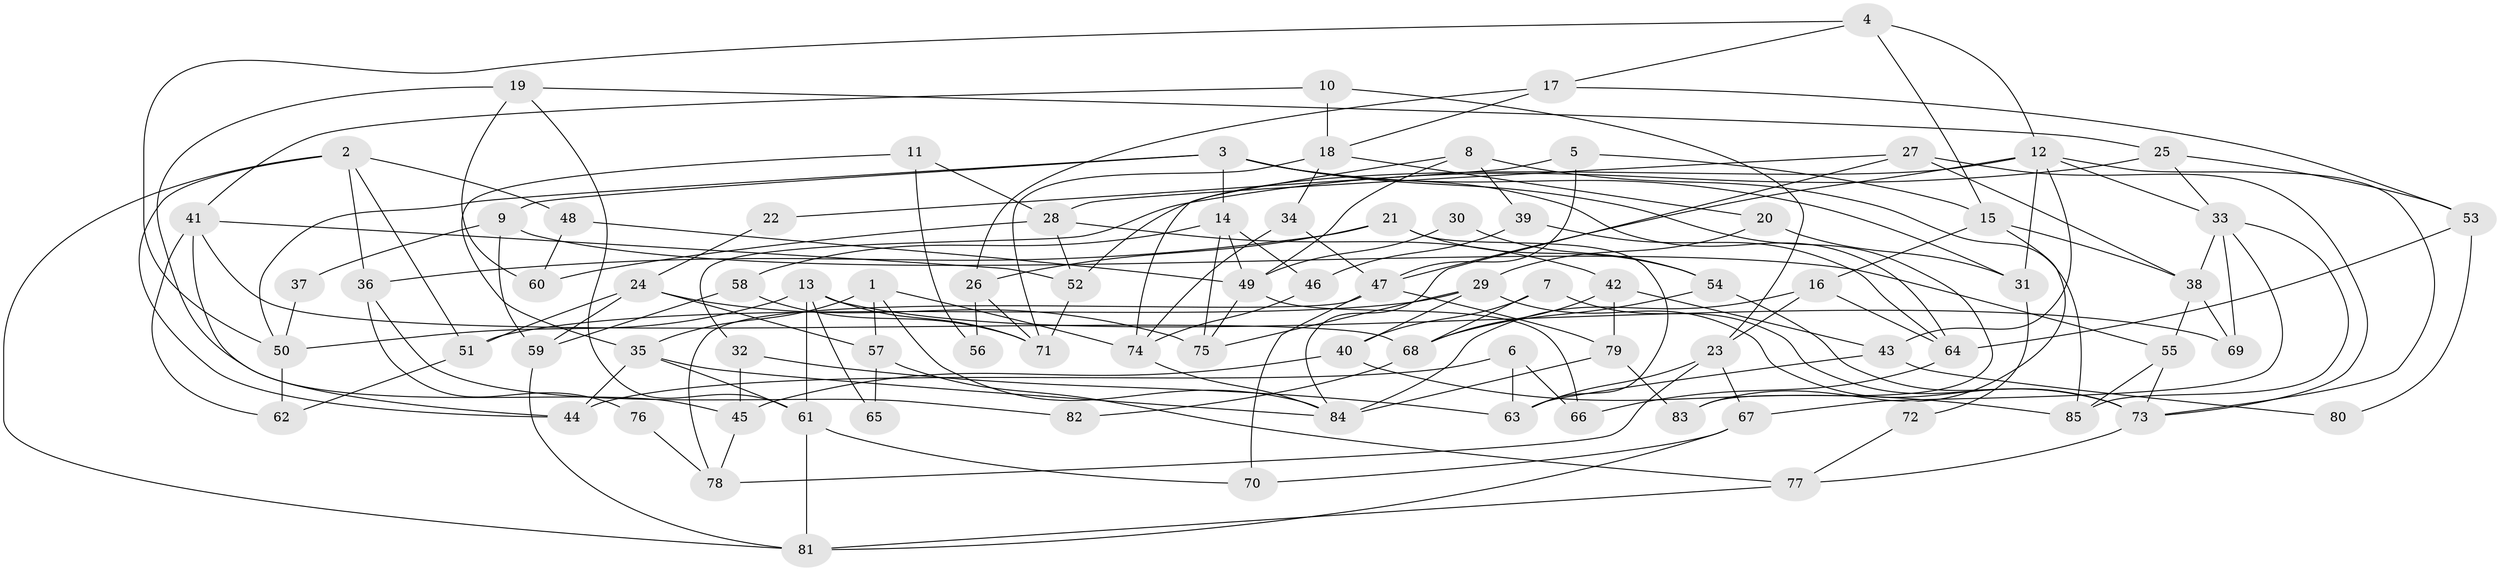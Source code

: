 // Generated by graph-tools (version 1.1) at 2025/15/03/09/25 04:15:05]
// undirected, 85 vertices, 170 edges
graph export_dot {
graph [start="1"]
  node [color=gray90,style=filled];
  1;
  2;
  3;
  4;
  5;
  6;
  7;
  8;
  9;
  10;
  11;
  12;
  13;
  14;
  15;
  16;
  17;
  18;
  19;
  20;
  21;
  22;
  23;
  24;
  25;
  26;
  27;
  28;
  29;
  30;
  31;
  32;
  33;
  34;
  35;
  36;
  37;
  38;
  39;
  40;
  41;
  42;
  43;
  44;
  45;
  46;
  47;
  48;
  49;
  50;
  51;
  52;
  53;
  54;
  55;
  56;
  57;
  58;
  59;
  60;
  61;
  62;
  63;
  64;
  65;
  66;
  67;
  68;
  69;
  70;
  71;
  72;
  73;
  74;
  75;
  76;
  77;
  78;
  79;
  80;
  81;
  82;
  83;
  84;
  85;
  1 -- 35;
  1 -- 84;
  1 -- 57;
  1 -- 74;
  2 -- 81;
  2 -- 44;
  2 -- 36;
  2 -- 48;
  2 -- 51;
  3 -- 50;
  3 -- 14;
  3 -- 9;
  3 -- 31;
  3 -- 64;
  3 -- 83;
  4 -- 12;
  4 -- 17;
  4 -- 15;
  4 -- 50;
  5 -- 47;
  5 -- 15;
  5 -- 22;
  6 -- 44;
  6 -- 66;
  6 -- 63;
  7 -- 68;
  7 -- 73;
  7 -- 40;
  8 -- 74;
  8 -- 85;
  8 -- 39;
  8 -- 49;
  9 -- 59;
  9 -- 37;
  9 -- 55;
  10 -- 41;
  10 -- 23;
  10 -- 18;
  11 -- 35;
  11 -- 28;
  11 -- 56;
  12 -- 31;
  12 -- 73;
  12 -- 33;
  12 -- 43;
  12 -- 47;
  12 -- 52;
  13 -- 69;
  13 -- 71;
  13 -- 50;
  13 -- 61;
  13 -- 65;
  14 -- 58;
  14 -- 75;
  14 -- 46;
  14 -- 49;
  15 -- 38;
  15 -- 16;
  15 -- 83;
  16 -- 64;
  16 -- 23;
  16 -- 84;
  17 -- 53;
  17 -- 18;
  17 -- 26;
  18 -- 34;
  18 -- 20;
  18 -- 71;
  19 -- 25;
  19 -- 60;
  19 -- 45;
  19 -- 61;
  20 -- 29;
  20 -- 31;
  21 -- 63;
  21 -- 26;
  21 -- 36;
  21 -- 54;
  22 -- 24;
  23 -- 67;
  23 -- 63;
  23 -- 78;
  24 -- 51;
  24 -- 57;
  24 -- 59;
  24 -- 75;
  25 -- 32;
  25 -- 33;
  25 -- 53;
  26 -- 71;
  26 -- 56;
  27 -- 84;
  27 -- 73;
  27 -- 28;
  27 -- 38;
  28 -- 42;
  28 -- 52;
  28 -- 60;
  29 -- 75;
  29 -- 40;
  29 -- 51;
  29 -- 73;
  30 -- 54;
  30 -- 49;
  31 -- 72;
  32 -- 63;
  32 -- 45;
  33 -- 85;
  33 -- 38;
  33 -- 67;
  33 -- 69;
  34 -- 74;
  34 -- 47;
  35 -- 84;
  35 -- 61;
  35 -- 44;
  36 -- 76;
  36 -- 82;
  37 -- 50;
  38 -- 55;
  38 -- 69;
  39 -- 46;
  39 -- 64;
  40 -- 45;
  40 -- 85;
  41 -- 62;
  41 -- 52;
  41 -- 44;
  41 -- 68;
  42 -- 43;
  42 -- 68;
  42 -- 79;
  43 -- 63;
  43 -- 80;
  45 -- 78;
  46 -- 74;
  47 -- 79;
  47 -- 70;
  47 -- 78;
  48 -- 49;
  48 -- 60;
  49 -- 66;
  49 -- 75;
  50 -- 62;
  51 -- 62;
  52 -- 71;
  53 -- 64;
  53 -- 80;
  54 -- 73;
  54 -- 68;
  55 -- 73;
  55 -- 85;
  57 -- 77;
  57 -- 65;
  58 -- 59;
  58 -- 71;
  59 -- 81;
  61 -- 70;
  61 -- 81;
  64 -- 66;
  67 -- 70;
  67 -- 81;
  68 -- 82;
  72 -- 77;
  73 -- 77;
  74 -- 84;
  76 -- 78;
  77 -- 81;
  79 -- 83;
  79 -- 84;
}
